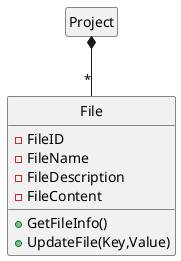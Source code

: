 @startuml
hide circle
hide empty members

class "Project" as sqs_pr

class "File" as sqs_fi{
	-FileID
	-FileName
	-FileDescription
	-FileContent
	+GetFileInfo()
	+UpdateFile(Key,Value)
	}

sqs_pr *-- "*" sqs_fi 

@enduml